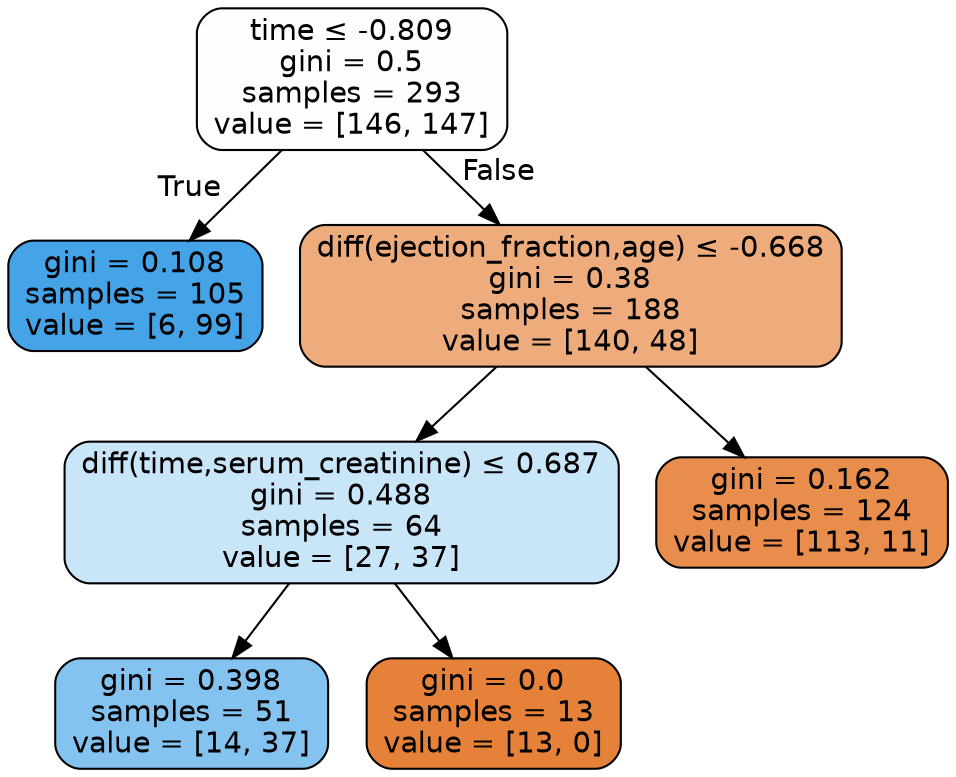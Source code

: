digraph Tree {
node [shape=box, style="filled, rounded", color="black", fontname=helvetica] ;
edge [fontname=helvetica] ;
0 [label=<time &le; -0.809<br/>gini = 0.5<br/>samples = 293<br/>value = [146, 147]>, fillcolor="#fefeff"] ;
1 [label=<gini = 0.108<br/>samples = 105<br/>value = [6, 99]>, fillcolor="#45a3e7"] ;
0 -> 1 [labeldistance=2.5, labelangle=45, headlabel="True"] ;
2 [label=<diff(ejection_fraction,age) &le; -0.668<br/>gini = 0.38<br/>samples = 188<br/>value = [140, 48]>, fillcolor="#eeac7d"] ;
0 -> 2 [labeldistance=2.5, labelangle=-45, headlabel="False"] ;
3 [label=<diff(time,serum_creatinine) &le; 0.687<br/>gini = 0.488<br/>samples = 64<br/>value = [27, 37]>, fillcolor="#c9e5f8"] ;
2 -> 3 ;
4 [label=<gini = 0.398<br/>samples = 51<br/>value = [14, 37]>, fillcolor="#84c2ef"] ;
3 -> 4 ;
5 [label=<gini = 0.0<br/>samples = 13<br/>value = [13, 0]>, fillcolor="#e58139"] ;
3 -> 5 ;
6 [label=<gini = 0.162<br/>samples = 124<br/>value = [113, 11]>, fillcolor="#e88d4c"] ;
2 -> 6 ;
}